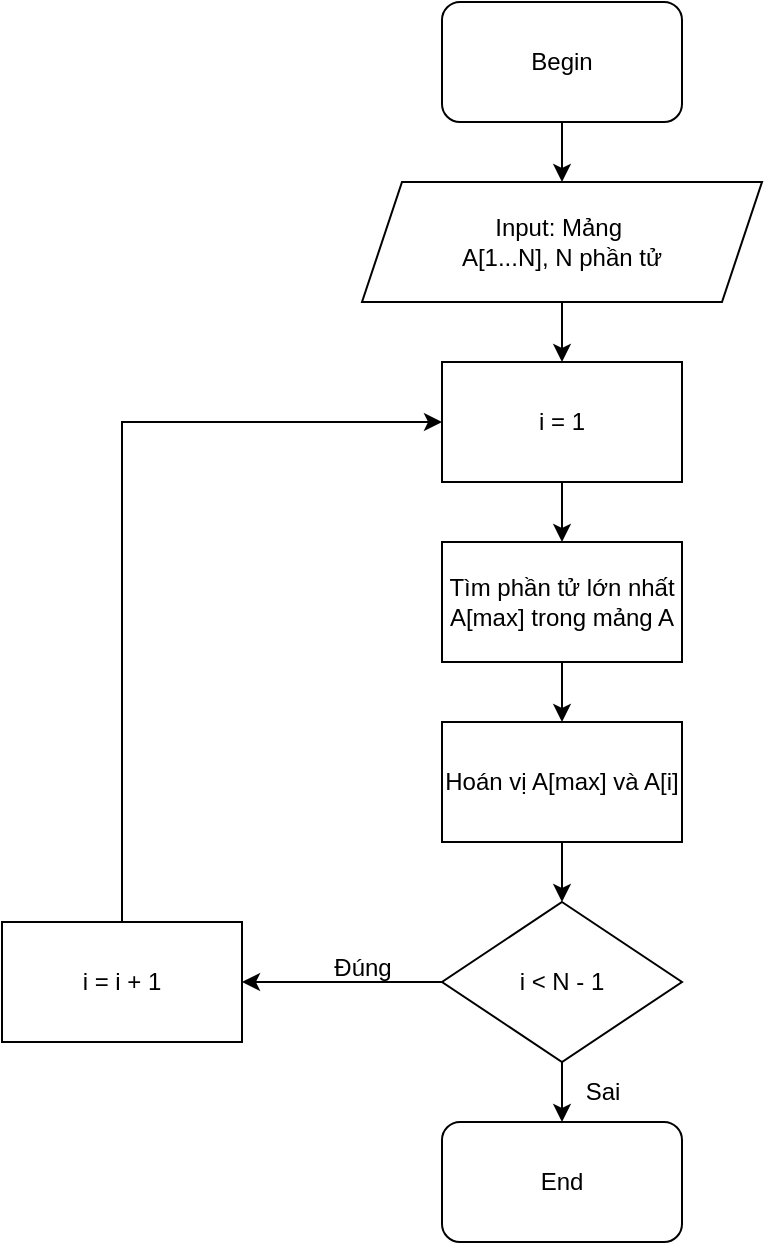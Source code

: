 <mxfile version="26.1.3">
  <diagram name="Trang-1" id="bmgDeMeZl11-xJ_JnBFE">
    <mxGraphModel dx="1648" dy="767" grid="1" gridSize="10" guides="1" tooltips="1" connect="1" arrows="1" fold="1" page="1" pageScale="1" pageWidth="827" pageHeight="1169" math="0" shadow="0">
      <root>
        <mxCell id="0" />
        <mxCell id="1" parent="0" />
        <mxCell id="2PZTh3PmtWjMT7l-G6DF-9" style="edgeStyle=orthogonalEdgeStyle;rounded=0;orthogonalLoop=1;jettySize=auto;html=1;exitX=0.5;exitY=1;exitDx=0;exitDy=0;entryX=0.5;entryY=0;entryDx=0;entryDy=0;" edge="1" parent="1" source="2PZTh3PmtWjMT7l-G6DF-1" target="2PZTh3PmtWjMT7l-G6DF-2">
          <mxGeometry relative="1" as="geometry" />
        </mxCell>
        <mxCell id="2PZTh3PmtWjMT7l-G6DF-1" value="Begin" style="rounded=1;whiteSpace=wrap;html=1;" vertex="1" parent="1">
          <mxGeometry x="400" y="40" width="120" height="60" as="geometry" />
        </mxCell>
        <mxCell id="2PZTh3PmtWjMT7l-G6DF-10" style="edgeStyle=orthogonalEdgeStyle;rounded=0;orthogonalLoop=1;jettySize=auto;html=1;exitX=0.5;exitY=1;exitDx=0;exitDy=0;entryX=0.5;entryY=0;entryDx=0;entryDy=0;" edge="1" parent="1" source="2PZTh3PmtWjMT7l-G6DF-2" target="2PZTh3PmtWjMT7l-G6DF-3">
          <mxGeometry relative="1" as="geometry" />
        </mxCell>
        <mxCell id="2PZTh3PmtWjMT7l-G6DF-2" value="Input: Mảng&amp;nbsp;&lt;div&gt;A[1...N], N phần tử&lt;/div&gt;" style="shape=parallelogram;perimeter=parallelogramPerimeter;whiteSpace=wrap;html=1;fixedSize=1;" vertex="1" parent="1">
          <mxGeometry x="360" y="130" width="200" height="60" as="geometry" />
        </mxCell>
        <mxCell id="2PZTh3PmtWjMT7l-G6DF-11" style="edgeStyle=orthogonalEdgeStyle;rounded=0;orthogonalLoop=1;jettySize=auto;html=1;exitX=0.5;exitY=1;exitDx=0;exitDy=0;entryX=0.5;entryY=0;entryDx=0;entryDy=0;" edge="1" parent="1" source="2PZTh3PmtWjMT7l-G6DF-3" target="2PZTh3PmtWjMT7l-G6DF-4">
          <mxGeometry relative="1" as="geometry" />
        </mxCell>
        <mxCell id="2PZTh3PmtWjMT7l-G6DF-3" value="i = 1" style="rounded=0;whiteSpace=wrap;html=1;" vertex="1" parent="1">
          <mxGeometry x="400" y="220" width="120" height="60" as="geometry" />
        </mxCell>
        <mxCell id="2PZTh3PmtWjMT7l-G6DF-12" style="edgeStyle=orthogonalEdgeStyle;rounded=0;orthogonalLoop=1;jettySize=auto;html=1;exitX=0.5;exitY=1;exitDx=0;exitDy=0;entryX=0.5;entryY=0;entryDx=0;entryDy=0;" edge="1" parent="1" source="2PZTh3PmtWjMT7l-G6DF-4" target="2PZTh3PmtWjMT7l-G6DF-5">
          <mxGeometry relative="1" as="geometry" />
        </mxCell>
        <mxCell id="2PZTh3PmtWjMT7l-G6DF-4" value="Tìm phần tử lớn nhất A[max] trong mảng A" style="rounded=0;whiteSpace=wrap;html=1;" vertex="1" parent="1">
          <mxGeometry x="400" y="310" width="120" height="60" as="geometry" />
        </mxCell>
        <mxCell id="2PZTh3PmtWjMT7l-G6DF-13" style="edgeStyle=orthogonalEdgeStyle;rounded=0;orthogonalLoop=1;jettySize=auto;html=1;exitX=0.5;exitY=1;exitDx=0;exitDy=0;entryX=0.5;entryY=0;entryDx=0;entryDy=0;" edge="1" parent="1" source="2PZTh3PmtWjMT7l-G6DF-5" target="2PZTh3PmtWjMT7l-G6DF-6">
          <mxGeometry relative="1" as="geometry" />
        </mxCell>
        <mxCell id="2PZTh3PmtWjMT7l-G6DF-5" value="Hoán vị A[max] và A[i]" style="rounded=0;whiteSpace=wrap;html=1;" vertex="1" parent="1">
          <mxGeometry x="400" y="400" width="120" height="60" as="geometry" />
        </mxCell>
        <mxCell id="2PZTh3PmtWjMT7l-G6DF-14" style="edgeStyle=orthogonalEdgeStyle;rounded=0;orthogonalLoop=1;jettySize=auto;html=1;exitX=0.5;exitY=1;exitDx=0;exitDy=0;entryX=0.5;entryY=0;entryDx=0;entryDy=0;" edge="1" parent="1" source="2PZTh3PmtWjMT7l-G6DF-6" target="2PZTh3PmtWjMT7l-G6DF-7">
          <mxGeometry relative="1" as="geometry" />
        </mxCell>
        <mxCell id="2PZTh3PmtWjMT7l-G6DF-15" style="edgeStyle=orthogonalEdgeStyle;rounded=0;orthogonalLoop=1;jettySize=auto;html=1;exitX=0;exitY=0.5;exitDx=0;exitDy=0;entryX=1;entryY=0.5;entryDx=0;entryDy=0;" edge="1" parent="1" source="2PZTh3PmtWjMT7l-G6DF-6" target="2PZTh3PmtWjMT7l-G6DF-8">
          <mxGeometry relative="1" as="geometry" />
        </mxCell>
        <mxCell id="2PZTh3PmtWjMT7l-G6DF-6" value="i &amp;lt; N - 1" style="rhombus;whiteSpace=wrap;html=1;" vertex="1" parent="1">
          <mxGeometry x="400" y="490" width="120" height="80" as="geometry" />
        </mxCell>
        <mxCell id="2PZTh3PmtWjMT7l-G6DF-7" value="End" style="rounded=1;whiteSpace=wrap;html=1;" vertex="1" parent="1">
          <mxGeometry x="400" y="600" width="120" height="60" as="geometry" />
        </mxCell>
        <mxCell id="2PZTh3PmtWjMT7l-G6DF-16" style="edgeStyle=orthogonalEdgeStyle;rounded=0;orthogonalLoop=1;jettySize=auto;html=1;entryX=0;entryY=0.5;entryDx=0;entryDy=0;" edge="1" parent="1" source="2PZTh3PmtWjMT7l-G6DF-8" target="2PZTh3PmtWjMT7l-G6DF-3">
          <mxGeometry relative="1" as="geometry">
            <mxPoint x="240" y="240" as="targetPoint" />
            <Array as="points">
              <mxPoint x="240" y="250" />
            </Array>
          </mxGeometry>
        </mxCell>
        <mxCell id="2PZTh3PmtWjMT7l-G6DF-8" value="i = i + 1" style="rounded=0;whiteSpace=wrap;html=1;" vertex="1" parent="1">
          <mxGeometry x="180" y="500" width="120" height="60" as="geometry" />
        </mxCell>
        <mxCell id="2PZTh3PmtWjMT7l-G6DF-17" value="Đúng" style="text;html=1;align=center;verticalAlign=middle;resizable=0;points=[];autosize=1;strokeColor=none;fillColor=none;" vertex="1" parent="1">
          <mxGeometry x="335" y="508" width="50" height="30" as="geometry" />
        </mxCell>
        <mxCell id="2PZTh3PmtWjMT7l-G6DF-18" value="Sai" style="text;html=1;align=center;verticalAlign=middle;resizable=0;points=[];autosize=1;strokeColor=none;fillColor=none;" vertex="1" parent="1">
          <mxGeometry x="460" y="570" width="40" height="30" as="geometry" />
        </mxCell>
      </root>
    </mxGraphModel>
  </diagram>
</mxfile>
